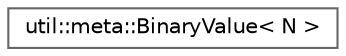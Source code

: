 digraph "Graphical Class Hierarchy"
{
 // LATEX_PDF_SIZE
  bgcolor="transparent";
  edge [fontname=Helvetica,fontsize=10,labelfontname=Helvetica,labelfontsize=10];
  node [fontname=Helvetica,fontsize=10,shape=box,height=0.2,width=0.4];
  rankdir="LR";
  Node0 [id="Node000000",label="util::meta::BinaryValue\< N \>",height=0.2,width=0.4,color="grey40", fillcolor="white", style="filled",URL="$d3/d25/structutil_1_1meta_1_1BinaryValue.html",tooltip=" "];
}
